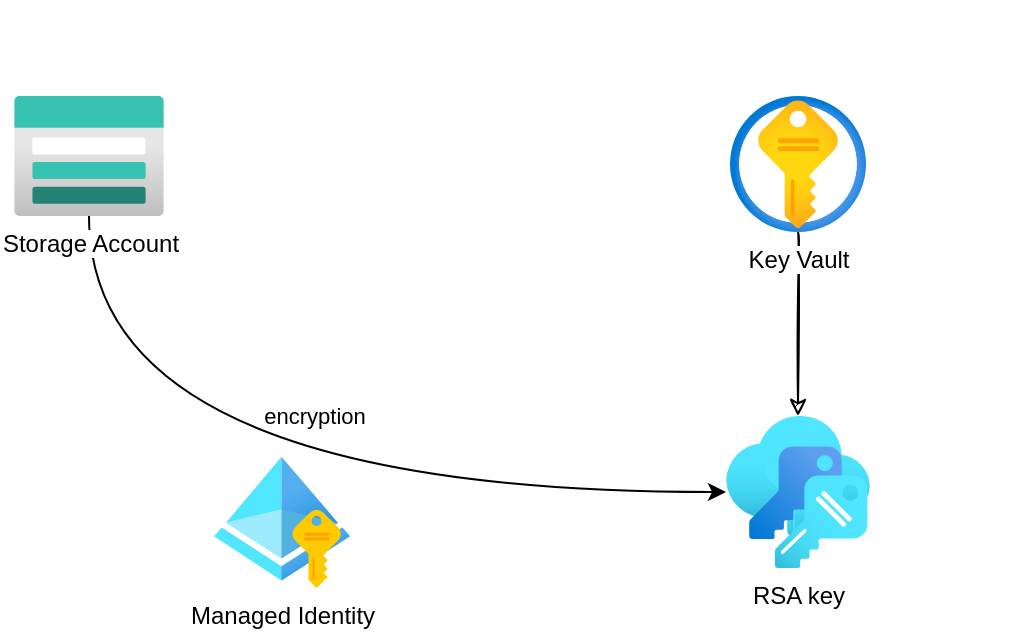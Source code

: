 <mxfile version="20.7.4" type="device"><diagram id="4WZmSYpkoyiS_aXek_K5" name="Page-1"><mxGraphModel dx="1543" dy="1113" grid="1" gridSize="10" guides="1" tooltips="1" connect="1" arrows="1" fold="1" page="1" pageScale="1" pageWidth="827" pageHeight="1169" math="0" shadow="0"><root><mxCell id="0"/><mxCell id="1" parent="0"/><mxCell id="PeUfugZ49eXlegwGI5Ex-6" value="encryption" style="edgeStyle=orthogonalEdgeStyle;rounded=0;orthogonalLoop=1;jettySize=auto;html=1;curved=1;" edge="1" parent="1" source="SQV9DvT5rrpoaavwSdlr-2" target="PeUfugZ49eXlegwGI5Ex-5"><mxGeometry x="0.098" y="38" relative="1" as="geometry"><Array as="points"><mxPoint x="178" y="318"/></Array><mxPoint as="offset"/></mxGeometry></mxCell><mxCell id="SQV9DvT5rrpoaavwSdlr-2" value="Storage Account" style="aspect=fixed;html=1;points=[];align=center;image;fontSize=12;image=img/lib/azure2/storage/Storage_Accounts.svg;" parent="1" vertex="1"><mxGeometry x="140" y="120" width="75" height="60" as="geometry"/></mxCell><mxCell id="SQV9DvT5rrpoaavwSdlr-5" style="edgeStyle=orthogonalEdgeStyle;rounded=0;orthogonalLoop=1;jettySize=auto;html=1;exitX=0.5;exitY=1;exitDx=0;exitDy=0;" parent="1" edge="1"><mxGeometry relative="1" as="geometry"><mxPoint x="640" y="80" as="sourcePoint"/><mxPoint x="640" y="80" as="targetPoint"/></mxGeometry></mxCell><mxCell id="SQV9DvT5rrpoaavwSdlr-9" style="edgeStyle=orthogonalEdgeStyle;rounded=0;orthogonalLoop=1;jettySize=auto;html=1;fontFamily=Architects Daughter;fontSource=https%3A%2F%2Ffonts.googleapis.com%2Fcss%3Ffamily%3DArchitects%2BDaughter;fontSize=18;curved=1;sketch=1;endArrow=classic;endFill=1;" parent="1" source="PeUfugZ49eXlegwGI5Ex-4" target="PeUfugZ49eXlegwGI5Ex-5" edge="1"><mxGeometry relative="1" as="geometry"><mxPoint x="110" y="240" as="targetPoint"/><mxPoint x="430" y="282" as="sourcePoint"/></mxGeometry></mxCell><mxCell id="PeUfugZ49eXlegwGI5Ex-3" value="Managed Identity" style="aspect=fixed;html=1;points=[];align=center;image;fontSize=12;image=img/lib/azure2/identity/Managed_Identities.svg;" vertex="1" parent="1"><mxGeometry x="240" y="300" width="68" height="66" as="geometry"/></mxCell><mxCell id="PeUfugZ49eXlegwGI5Ex-4" value="Key Vault" style="aspect=fixed;html=1;points=[];align=center;image;fontSize=12;image=img/lib/azure2/security/Key_Vaults.svg;" vertex="1" parent="1"><mxGeometry x="498" y="120" width="68" height="68" as="geometry"/></mxCell><mxCell id="PeUfugZ49eXlegwGI5Ex-5" value="RSA key" style="aspect=fixed;html=1;points=[];align=center;image;fontSize=12;image=img/lib/azure2/security/Keys.svg;" vertex="1" parent="1"><mxGeometry x="496" y="280" width="72" height="76" as="geometry"/></mxCell></root></mxGraphModel></diagram></mxfile>